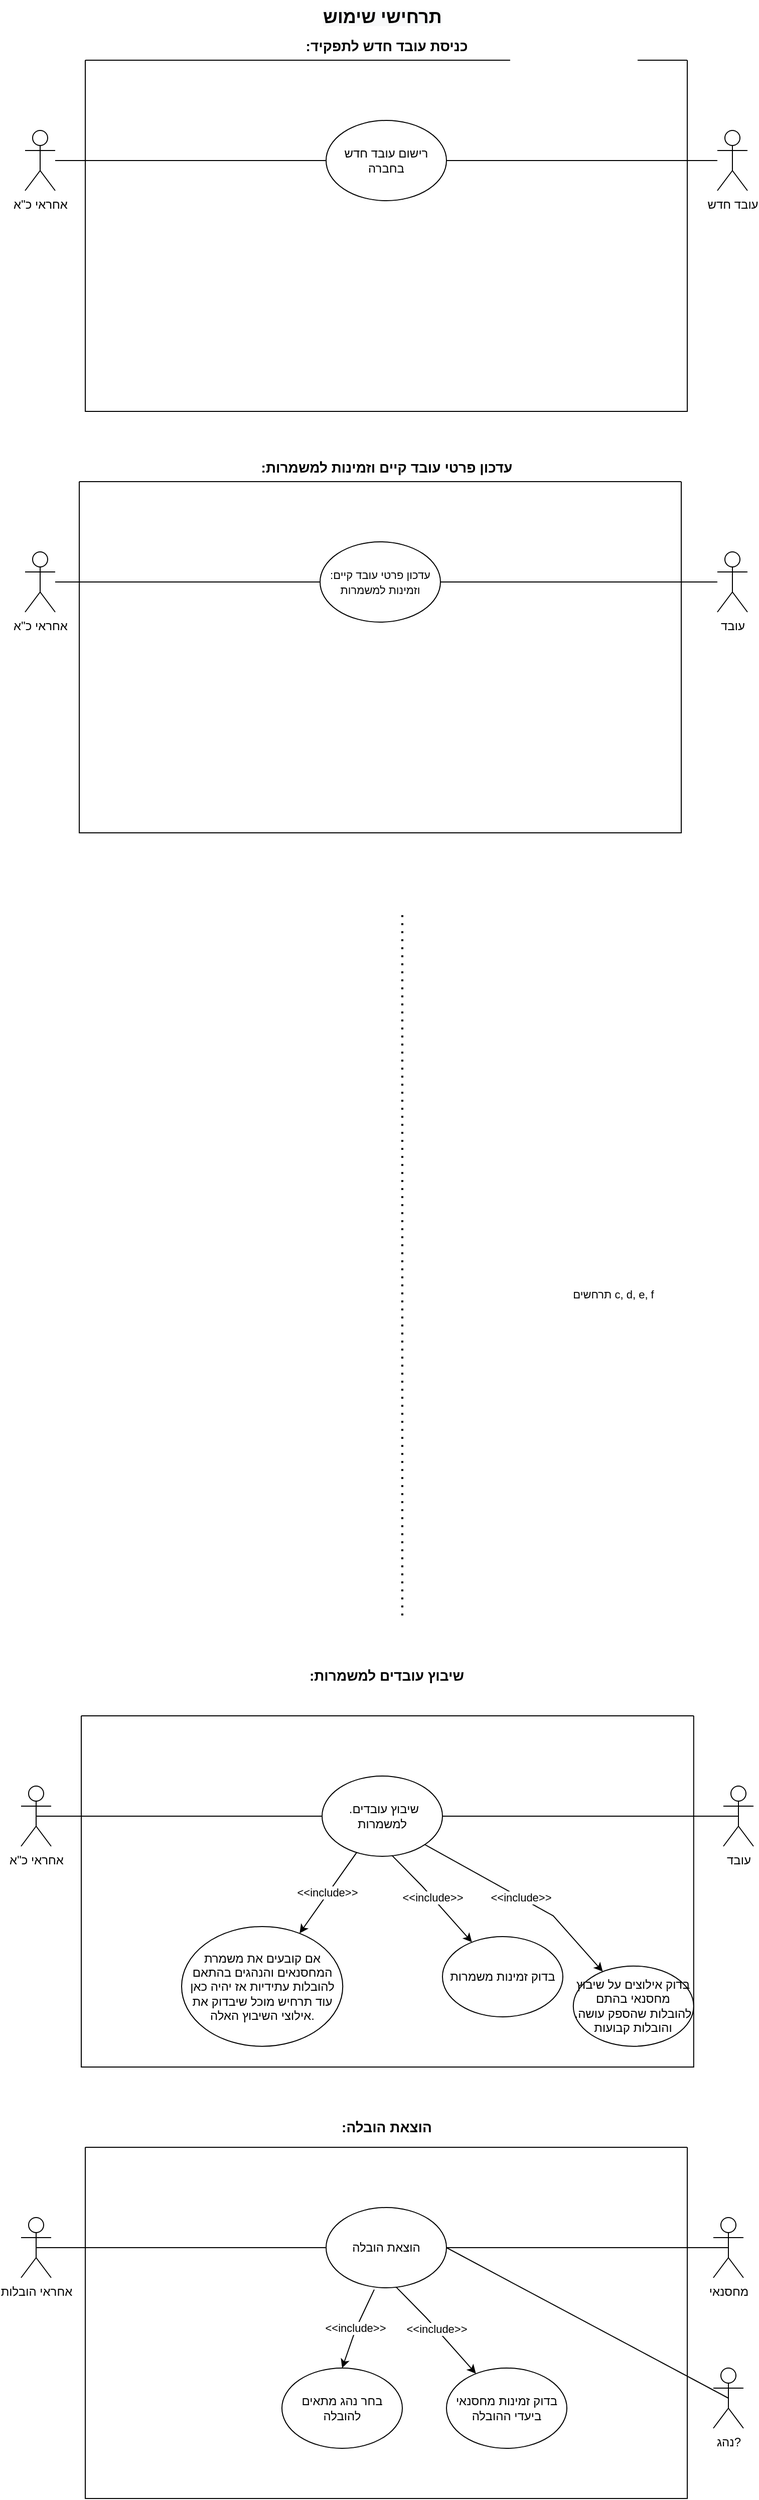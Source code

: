 <mxfile version="17.5.0" type="device"><diagram id="C5RBs43oDa-KdzZeNtuy" name="Page-1"><mxGraphModel dx="1038" dy="2893" grid="1" gridSize="10" guides="1" tooltips="1" connect="1" arrows="1" fold="1" page="1" pageScale="1" pageWidth="827" pageHeight="1169" math="0" shadow="0"><root><mxCell id="WIyWlLk6GJQsqaUBKTNV-0"/><mxCell id="WIyWlLk6GJQsqaUBKTNV-1" parent="WIyWlLk6GJQsqaUBKTNV-0"/><mxCell id="tVTYEvoplfFE_zikNreU-5" style="edgeStyle=orthogonalEdgeStyle;rounded=0;orthogonalLoop=1;jettySize=auto;html=1;exitX=0.5;exitY=0.5;exitDx=0;exitDy=0;exitPerimeter=0;entryX=0;entryY=0.5;entryDx=0;entryDy=0;endArrow=none;endFill=0;" edge="1" parent="WIyWlLk6GJQsqaUBKTNV-1" source="tVTYEvoplfFE_zikNreU-0" target="tVTYEvoplfFE_zikNreU-7"><mxGeometry relative="1" as="geometry"/></mxCell><mxCell id="tVTYEvoplfFE_zikNreU-0" value="אחראי כ&quot;א" style="shape=umlActor;verticalLabelPosition=bottom;verticalAlign=top;html=1;outlineConnect=0;" vertex="1" parent="WIyWlLk6GJQsqaUBKTNV-1"><mxGeometry x="50" y="410" width="30" height="60" as="geometry"/></mxCell><mxCell id="tVTYEvoplfFE_zikNreU-6" style="edgeStyle=orthogonalEdgeStyle;rounded=0;orthogonalLoop=1;jettySize=auto;html=1;endArrow=none;endFill=0;exitX=0.5;exitY=0.5;exitDx=0;exitDy=0;exitPerimeter=0;entryX=1;entryY=0.5;entryDx=0;entryDy=0;" edge="1" parent="WIyWlLk6GJQsqaUBKTNV-1" source="tVTYEvoplfFE_zikNreU-3" target="tVTYEvoplfFE_zikNreU-7"><mxGeometry relative="1" as="geometry"><mxPoint x="710" y="440" as="targetPoint"/><Array as="points"><mxPoint x="580" y="440"/><mxPoint x="580" y="440"/></Array></mxGeometry></mxCell><mxCell id="tVTYEvoplfFE_zikNreU-3" value="עובד" style="shape=umlActor;verticalLabelPosition=bottom;verticalAlign=top;html=1;outlineConnect=0;" vertex="1" parent="WIyWlLk6GJQsqaUBKTNV-1"><mxGeometry x="750" y="410" width="30" height="60" as="geometry"/></mxCell><mxCell id="tVTYEvoplfFE_zikNreU-4" value="" style="swimlane;startSize=0;" vertex="1" parent="WIyWlLk6GJQsqaUBKTNV-1"><mxGeometry x="110" y="340" width="610.4" height="350" as="geometry"/></mxCell><mxCell id="tVTYEvoplfFE_zikNreU-7" value="&amp;nbsp;.שיבוץ עובדים למשמרות" style="ellipse;whiteSpace=wrap;html=1;" vertex="1" parent="tVTYEvoplfFE_zikNreU-4"><mxGeometry x="240" y="60" width="120" height="80" as="geometry"/></mxCell><mxCell id="tVTYEvoplfFE_zikNreU-8" value="בדוק זמינות משמרות" style="ellipse;whiteSpace=wrap;html=1;" vertex="1" parent="tVTYEvoplfFE_zikNreU-4"><mxGeometry x="360" y="220" width="120" height="80" as="geometry"/></mxCell><mxCell id="tVTYEvoplfFE_zikNreU-12" value="" style="endArrow=classic;html=1;rounded=0;exitX=0.58;exitY=0.988;exitDx=0;exitDy=0;exitPerimeter=0;" edge="1" parent="tVTYEvoplfFE_zikNreU-4" source="tVTYEvoplfFE_zikNreU-7" target="tVTYEvoplfFE_zikNreU-8"><mxGeometry relative="1" as="geometry"><mxPoint x="220" y="200" as="sourcePoint"/><mxPoint x="380" y="200" as="targetPoint"/><Array as="points"><mxPoint x="340" y="170"/></Array></mxGeometry></mxCell><mxCell id="tVTYEvoplfFE_zikNreU-13" value="&amp;lt;&amp;lt;include&amp;gt;&amp;gt;" style="edgeLabel;resizable=0;html=1;align=center;verticalAlign=middle;" connectable="0" vertex="1" parent="tVTYEvoplfFE_zikNreU-12"><mxGeometry relative="1" as="geometry"><mxPoint x="-1" y="-1" as="offset"/></mxGeometry></mxCell><mxCell id="tVTYEvoplfFE_zikNreU-74" value="אם קובעים את משמרת המחסנאים והנהגים בהתאם להובלות עתידיות אז יהיה כאן עוד תרחיש מוכל שיבדוק את אילוצי השיבוץ האלה." style="ellipse;whiteSpace=wrap;html=1;" vertex="1" parent="tVTYEvoplfFE_zikNreU-4"><mxGeometry x="100" y="210" width="160.63" height="119.33" as="geometry"/></mxCell><mxCell id="tVTYEvoplfFE_zikNreU-77" value="" style="endArrow=classic;html=1;rounded=0;" edge="1" parent="tVTYEvoplfFE_zikNreU-4" source="tVTYEvoplfFE_zikNreU-7" target="tVTYEvoplfFE_zikNreU-74"><mxGeometry relative="1" as="geometry"><mxPoint x="190.0" y="149.04" as="sourcePoint"/><mxPoint x="269.812" y="235.588" as="targetPoint"/><Array as="points"/></mxGeometry></mxCell><mxCell id="tVTYEvoplfFE_zikNreU-78" value="&amp;lt;&amp;lt;include&amp;gt;&amp;gt;" style="edgeLabel;resizable=0;html=1;align=center;verticalAlign=middle;" connectable="0" vertex="1" parent="tVTYEvoplfFE_zikNreU-77"><mxGeometry relative="1" as="geometry"><mxPoint x="-1" y="-1" as="offset"/></mxGeometry></mxCell><mxCell id="tVTYEvoplfFE_zikNreU-79" value="בדוק אילוצים על שיבוץ מחסנאי בהתם להובלות שהספק עושה. והובלות קבועות" style="ellipse;whiteSpace=wrap;html=1;" vertex="1" parent="tVTYEvoplfFE_zikNreU-4"><mxGeometry x="490.4" y="249.33" width="120" height="80" as="geometry"/></mxCell><mxCell id="tVTYEvoplfFE_zikNreU-80" value="" style="endArrow=classic;html=1;rounded=0;exitX=1;exitY=1;exitDx=0;exitDy=0;" edge="1" parent="tVTYEvoplfFE_zikNreU-4" target="tVTYEvoplfFE_zikNreU-79" source="tVTYEvoplfFE_zikNreU-7"><mxGeometry relative="1" as="geometry"><mxPoint x="440.0" y="168.37" as="sourcePoint"/><mxPoint x="400.4" y="-110.67" as="targetPoint"/><Array as="points"><mxPoint x="470.4" y="199.33"/></Array></mxGeometry></mxCell><mxCell id="tVTYEvoplfFE_zikNreU-81" value="&amp;lt;&amp;lt;include&amp;gt;&amp;gt;" style="edgeLabel;resizable=0;html=1;align=center;verticalAlign=middle;" connectable="0" vertex="1" parent="tVTYEvoplfFE_zikNreU-80"><mxGeometry relative="1" as="geometry"><mxPoint x="-1" y="-1" as="offset"/></mxGeometry></mxCell><mxCell id="tVTYEvoplfFE_zikNreU-16" value="&lt;b&gt;&lt;font style=&quot;font-size: 14px&quot;&gt;:שיבוץ עובדים למשמרות&lt;/font&gt;&lt;/b&gt;" style="text;html=1;align=center;verticalAlign=middle;resizable=0;points=[];autosize=1;strokeColor=none;fillColor=none;" vertex="1" parent="WIyWlLk6GJQsqaUBKTNV-1"><mxGeometry x="334" y="290" width="160" height="20" as="geometry"/></mxCell><mxCell id="tVTYEvoplfFE_zikNreU-17" value="&lt;blockquote style=&quot;margin: 0 0 0 40px ; border: none ; padding: 0px&quot;&gt;&lt;br&gt;&lt;/blockquote&gt;" style="text;html=1;align=center;verticalAlign=middle;resizable=0;points=[];autosize=1;strokeColor=none;fillColor=none;fontSize=14;" vertex="1" parent="WIyWlLk6GJQsqaUBKTNV-1"><mxGeometry x="380" y="240" width="60" height="20" as="geometry"/></mxCell><mxCell id="tVTYEvoplfFE_zikNreU-19" value="" style="swimlane;startSize=0;" vertex="1" parent="WIyWlLk6GJQsqaUBKTNV-1"><mxGeometry x="114" y="770" width="600" height="350" as="geometry"/></mxCell><mxCell id="tVTYEvoplfFE_zikNreU-20" value="הוצאת הובלה" style="ellipse;whiteSpace=wrap;html=1;" vertex="1" parent="tVTYEvoplfFE_zikNreU-19"><mxGeometry x="240" y="60" width="120" height="80" as="geometry"/></mxCell><mxCell id="tVTYEvoplfFE_zikNreU-21" value="בדוק זמינות מחסנאי ביעדי ההובלה" style="ellipse;whiteSpace=wrap;html=1;" vertex="1" parent="tVTYEvoplfFE_zikNreU-19"><mxGeometry x="360" y="220" width="120" height="80" as="geometry"/></mxCell><mxCell id="tVTYEvoplfFE_zikNreU-22" value="ה" style="endArrow=classic;html=1;rounded=0;exitX=0.58;exitY=0.988;exitDx=0;exitDy=0;exitPerimeter=0;" edge="1" parent="tVTYEvoplfFE_zikNreU-19" source="tVTYEvoplfFE_zikNreU-20" target="tVTYEvoplfFE_zikNreU-21"><mxGeometry relative="1" as="geometry"><mxPoint x="220" y="200" as="sourcePoint"/><mxPoint x="380" y="200" as="targetPoint"/><Array as="points"><mxPoint x="340" y="170"/></Array></mxGeometry></mxCell><mxCell id="tVTYEvoplfFE_zikNreU-23" value="&amp;lt;&amp;lt;include&amp;gt;&amp;gt;" style="edgeLabel;resizable=0;html=1;align=center;verticalAlign=middle;" connectable="0" vertex="1" parent="tVTYEvoplfFE_zikNreU-22"><mxGeometry relative="1" as="geometry"><mxPoint x="-1" y="-1" as="offset"/></mxGeometry></mxCell><mxCell id="tVTYEvoplfFE_zikNreU-31" value="בחר נהג מתאים להובלה" style="ellipse;whiteSpace=wrap;html=1;" vertex="1" parent="tVTYEvoplfFE_zikNreU-19"><mxGeometry x="196" y="220" width="120" height="80" as="geometry"/></mxCell><mxCell id="tVTYEvoplfFE_zikNreU-32" value="ה" style="endArrow=classic;html=1;rounded=0;exitX=0.4;exitY=1.023;exitDx=0;exitDy=0;exitPerimeter=0;entryX=0.5;entryY=0;entryDx=0;entryDy=0;" edge="1" parent="tVTYEvoplfFE_zikNreU-19" source="tVTYEvoplfFE_zikNreU-20" target="tVTYEvoplfFE_zikNreU-31"><mxGeometry relative="1" as="geometry"><mxPoint x="239.6" y="149.04" as="sourcePoint"/><mxPoint x="176" y="220" as="targetPoint"/><Array as="points"><mxPoint x="270" y="180"/></Array></mxGeometry></mxCell><mxCell id="tVTYEvoplfFE_zikNreU-33" value="&amp;lt;&amp;lt;include&amp;gt;&amp;gt;" style="edgeLabel;resizable=0;html=1;align=center;verticalAlign=middle;" connectable="0" vertex="1" parent="tVTYEvoplfFE_zikNreU-32"><mxGeometry relative="1" as="geometry"><mxPoint x="-1" y="-1" as="offset"/></mxGeometry></mxCell><mxCell id="tVTYEvoplfFE_zikNreU-34" style="edgeStyle=orthogonalEdgeStyle;rounded=0;orthogonalLoop=1;jettySize=auto;html=1;fontSize=18;endArrow=none;endFill=0;exitX=0.5;exitY=0.5;exitDx=0;exitDy=0;exitPerimeter=0;" edge="1" parent="WIyWlLk6GJQsqaUBKTNV-1" source="tVTYEvoplfFE_zikNreU-24" target="tVTYEvoplfFE_zikNreU-20"><mxGeometry relative="1" as="geometry"/></mxCell><mxCell id="tVTYEvoplfFE_zikNreU-24" value="אחראי הובלות" style="shape=umlActor;verticalLabelPosition=bottom;verticalAlign=top;html=1;outlineConnect=0;" vertex="1" parent="WIyWlLk6GJQsqaUBKTNV-1"><mxGeometry x="50" y="840" width="30" height="60" as="geometry"/></mxCell><mxCell id="tVTYEvoplfFE_zikNreU-26" value="&lt;span style=&quot;color: rgba(0 , 0 , 0 , 0) ; font-family: monospace ; font-size: 0px&quot;&gt;%3CmxGraphModel%3E%3Croot%3E%3CmxCell%20id%3D%220%22%2F%3E%3CmxCell%20id%3D%221%22%20parent%3D%220%22%2F%3E%3CmxCell%20id%3D%222%22%20value%3D%22%26lt%3Bb%26gt%3B%26lt%3Bfont%20style%3D%26quot%3Bfont-size%3A%2014px%26quot%3B%26gt%3B%3A%D7%A9%D7%99%D7%91%D7%95%D7%A5%20%D7%A2%D7%95%D7%91%D7%93%D7%99%D7%9D%20%D7%9C%D7%9E%D7%A9%D7%9E%D7%A8%D7%95%D7%AA%26lt%3B%2Ffont%26gt%3B%26lt%3B%2Fb%26gt%3B%22%20style%3D%22text%3Bhtml%3D1%3Balign%3Dcenter%3BverticalAlign%3Dmiddle%3Bresizable%3D0%3Bpoints%3D%5B%5D%3Bautosize%3D1%3BstrokeColor%3Dnone%3BfillColor%3Dnone%3B%22%20vertex%3D%221%22%20parent%3D%221%22%3E%3CmxGeometry%20x%3D%22334%22%20y%3D%22290%22%20width%3D%22160%22%20height%3D%2220%22%20as%3D%22geometry%22%2F%3E%3C%2FmxCell%3E%3C%2Froot%3E%3C%2FmxGraphModel%3E&lt;/span&gt;" style="text;html=1;align=center;verticalAlign=middle;resizable=0;points=[];autosize=1;strokeColor=none;fillColor=none;fontSize=18;" vertex="1" parent="WIyWlLk6GJQsqaUBKTNV-1"><mxGeometry x="440" y="735" width="20" height="30" as="geometry"/></mxCell><mxCell id="tVTYEvoplfFE_zikNreU-28" value="&lt;span style=&quot;font-size: 14px&quot;&gt;&lt;b&gt;:הוצאת הובלה&lt;/b&gt;&lt;/span&gt;" style="text;html=1;align=center;verticalAlign=middle;resizable=0;points=[];autosize=1;strokeColor=none;fillColor=none;" vertex="1" parent="WIyWlLk6GJQsqaUBKTNV-1"><mxGeometry x="364" y="740" width="100" height="20" as="geometry"/></mxCell><mxCell id="tVTYEvoplfFE_zikNreU-29" value="מחסנאי&lt;span style=&quot;color: rgba(0 , 0 , 0 , 0) ; font-family: monospace ; font-size: 0px&quot;&gt;%3CmxGraphModel%3E%3Croot%3E%3CmxCell%20id%3D%220%22%2F%3E%3CmxCell%20id%3D%221%22%20parent%3D%220%22%2F%3E%3CmxCell%20id%3D%222%22%20value%3D%22%D7%90%D7%97%D7%A8%D7%90%D7%99%20%D7%94%D7%95%D7%91%D7%9C%D7%95%D7%AA%22%20style%3D%22shape%3DumlActor%3BverticalLabelPosition%3Dbottom%3BverticalAlign%3Dtop%3Bhtml%3D1%3BoutlineConnect%3D0%3B%22%20vertex%3D%221%22%20parent%3D%221%22%3E%3CmxGeometry%20x%3D%2250%22%20y%3D%22850%22%20width%3D%2230%22%20height%3D%2260%22%20as%3D%22geometry%22%2F%3E%3C%2FmxCell%3E%3C%2Froot%3E%3C%2FmxGraphModel%3E&lt;/span&gt;&lt;span style=&quot;color: rgba(0 , 0 , 0 , 0) ; font-family: monospace ; font-size: 0px&quot;&gt;%3CmxGraphModel%3E%3Croot%3E%3CmxCell%20id%3D%220%22%2F%3E%3CmxCell%20id%3D%221%22%20parent%3D%220%22%2F%3E%3CmxCell%20id%3D%222%22%20value%3D%22%D7%90%D7%97%D7%A8%D7%90%D7%99%20%D7%94%D7%95%D7%91%D7%9C%D7%95%D7%AA%22%20style%3D%22shape%3DumlActor%3BverticalLabelPosition%3Dbottom%3BverticalAlign%3Dtop%3Bhtml%3D1%3BoutlineConnect%3D0%3B%22%20vertex%3D%221%22%20parent%3D%221%22%3E%3CmxGeometry%20x%3D%2250%22%20y%3D%22850%22%20width%3D%2230%22%20height%3D%2260%22%20as%3D%22geometry%22%2F%3E%3C%2FmxCell%3E%3C%2Froot%3E%3C%2FmxGraphModel%3E&lt;/span&gt;" style="shape=umlActor;verticalLabelPosition=bottom;verticalAlign=top;html=1;outlineConnect=0;" vertex="1" parent="WIyWlLk6GJQsqaUBKTNV-1"><mxGeometry x="740" y="840" width="30" height="60" as="geometry"/></mxCell><mxCell id="tVTYEvoplfFE_zikNreU-30" value="נהג?" style="shape=umlActor;verticalLabelPosition=bottom;verticalAlign=top;html=1;outlineConnect=0;" vertex="1" parent="WIyWlLk6GJQsqaUBKTNV-1"><mxGeometry x="740" y="990" width="30" height="60" as="geometry"/></mxCell><mxCell id="tVTYEvoplfFE_zikNreU-35" style="edgeStyle=orthogonalEdgeStyle;rounded=0;orthogonalLoop=1;jettySize=auto;html=1;fontSize=18;endArrow=none;endFill=0;entryX=0.5;entryY=0.5;entryDx=0;entryDy=0;entryPerimeter=0;" edge="1" parent="WIyWlLk6GJQsqaUBKTNV-1" source="tVTYEvoplfFE_zikNreU-20" target="tVTYEvoplfFE_zikNreU-29"><mxGeometry relative="1" as="geometry"/></mxCell><mxCell id="tVTYEvoplfFE_zikNreU-38" value="" style="endArrow=none;html=1;rounded=0;fontSize=18;exitX=1;exitY=0.5;exitDx=0;exitDy=0;entryX=0.5;entryY=0.5;entryDx=0;entryDy=0;entryPerimeter=0;" edge="1" parent="WIyWlLk6GJQsqaUBKTNV-1" source="tVTYEvoplfFE_zikNreU-20" target="tVTYEvoplfFE_zikNreU-30"><mxGeometry width="50" height="50" relative="1" as="geometry"><mxPoint x="600" y="960" as="sourcePoint"/><mxPoint x="650" y="910" as="targetPoint"/></mxGeometry></mxCell><mxCell id="tVTYEvoplfFE_zikNreU-39" value="&lt;span style=&quot;color: rgba(0 , 0 , 0 , 0) ; font-family: monospace ; font-size: 0px&quot;&gt;%3CmxGraphModel%3E%3Croot%3E%3CmxCell%20id%3D%220%22%2F%3E%3CmxCell%20id%3D%221%22%20parent%3D%220%22%2F%3E%3CmxCell%20id%3D%222%22%20value%3D%22%26%2310%3B%26%2310%3Ba%20.%D7%9B%D7%A0%D7%99%D7%A1%D7%AA%20%D7%A2%D7%95%D7%91%D7%93%20%D7%97%D7%93%D7%A9%20%D7%9C%D7%AA%D7%A4%D7%A7%D7%99%D7%93%20%26%2310%3B%26%2310%3B%26%2310%3B%22%20style%3D%22text%3Bhtml%3D1%3Balign%3Dcenter%3BverticalAlign%3Dmiddle%3Bresizable%3D0%3Bpoints%3D%5B%5D%3Bautosize%3D1%3BstrokeColor%3Dnone%3BfillColor%3Dnone%3B%22%20vertex%3D%221%22%20parent%3D%221%22%3E%3CmxGeometry%20x%3D%22630%22%20y%3D%22120%22%20width%3D%22150%22%20height%3D%2280%22%20as%3D%22geometry%22%2F%3E%3C%2FmxCell%3E%3C%2Froot%3E%3C%2FmxGraphModel%3E&lt;/span&gt;" style="text;html=1;align=center;verticalAlign=middle;resizable=0;points=[];autosize=1;strokeColor=none;fillColor=none;fontSize=18;" vertex="1" parent="WIyWlLk6GJQsqaUBKTNV-1"><mxGeometry x="520" y="135" width="20" height="30" as="geometry"/></mxCell><mxCell id="tVTYEvoplfFE_zikNreU-42" value="&lt;b style=&quot;font-size: 12px&quot;&gt;&lt;font style=&quot;font-size: 14px&quot;&gt;:כניסת עובד חדש לתפקיד&lt;/font&gt;&lt;/b&gt;" style="text;html=1;align=center;verticalAlign=middle;resizable=0;points=[];autosize=1;strokeColor=none;fillColor=none;fontSize=18;" vertex="1" parent="WIyWlLk6GJQsqaUBKTNV-1"><mxGeometry x="334" y="-1340" width="160" height="30" as="geometry"/></mxCell><mxCell id="tVTYEvoplfFE_zikNreU-43" value="" style="swimlane;startSize=0;" vertex="1" parent="WIyWlLk6GJQsqaUBKTNV-1"><mxGeometry x="114" y="-1310" width="600" height="350" as="geometry"/></mxCell><mxCell id="tVTYEvoplfFE_zikNreU-44" value="רישום עובד חדש בחברה" style="ellipse;whiteSpace=wrap;html=1;" vertex="1" parent="tVTYEvoplfFE_zikNreU-43"><mxGeometry x="240" y="60" width="120" height="80" as="geometry"/></mxCell><mxCell id="tVTYEvoplfFE_zikNreU-54" style="edgeStyle=orthogonalEdgeStyle;rounded=0;orthogonalLoop=1;jettySize=auto;html=1;fontSize=18;endArrow=none;endFill=0;" edge="1" parent="WIyWlLk6GJQsqaUBKTNV-1" source="tVTYEvoplfFE_zikNreU-48" target="tVTYEvoplfFE_zikNreU-44"><mxGeometry relative="1" as="geometry"/></mxCell><mxCell id="tVTYEvoplfFE_zikNreU-48" value="אחראי כ&quot;א" style="shape=umlActor;verticalLabelPosition=bottom;verticalAlign=top;html=1;outlineConnect=0;" vertex="1" parent="WIyWlLk6GJQsqaUBKTNV-1"><mxGeometry x="54" y="-1240" width="30" height="60" as="geometry"/></mxCell><mxCell id="tVTYEvoplfFE_zikNreU-55" style="edgeStyle=orthogonalEdgeStyle;rounded=0;orthogonalLoop=1;jettySize=auto;html=1;fontSize=18;endArrow=none;endFill=0;" edge="1" parent="WIyWlLk6GJQsqaUBKTNV-1" source="tVTYEvoplfFE_zikNreU-49" target="tVTYEvoplfFE_zikNreU-44"><mxGeometry relative="1" as="geometry"/></mxCell><mxCell id="tVTYEvoplfFE_zikNreU-49" value="עובד חדש" style="shape=umlActor;verticalLabelPosition=bottom;verticalAlign=top;html=1;outlineConnect=0;" vertex="1" parent="WIyWlLk6GJQsqaUBKTNV-1"><mxGeometry x="744" y="-1240" width="30" height="60" as="geometry"/></mxCell><mxCell id="tVTYEvoplfFE_zikNreU-56" value="&lt;b style=&quot;color: rgb(0, 0, 0); font-family: helvetica; font-size: 14px; font-style: normal; letter-spacing: normal; text-align: center; text-indent: 0px; text-transform: none; word-spacing: 0px; background-color: rgb(248, 249, 250);&quot;&gt;&lt;font style=&quot;font-size: 18px&quot;&gt;תרחישי שימוש&lt;/font&gt;&lt;/b&gt;" style="text;whiteSpace=wrap;html=1;fontSize=18;" vertex="1" parent="WIyWlLk6GJQsqaUBKTNV-1"><mxGeometry x="349" y="-1370" width="130" height="40" as="geometry"/></mxCell><mxCell id="tVTYEvoplfFE_zikNreU-58" value="" style="swimlane;startSize=0;" vertex="1" parent="WIyWlLk6GJQsqaUBKTNV-1"><mxGeometry x="108" y="-890" width="600" height="350" as="geometry"/></mxCell><mxCell id="tVTYEvoplfFE_zikNreU-59" value="&lt;font style=&quot;font-size: 11px&quot;&gt;:עדכון פרטי עובד קיים וזמינות למשמרות&lt;/font&gt;" style="ellipse;whiteSpace=wrap;html=1;" vertex="1" parent="tVTYEvoplfFE_zikNreU-58"><mxGeometry x="240" y="60" width="120" height="80" as="geometry"/></mxCell><mxCell id="tVTYEvoplfFE_zikNreU-60" style="edgeStyle=orthogonalEdgeStyle;rounded=0;orthogonalLoop=1;jettySize=auto;html=1;fontSize=18;endArrow=none;endFill=0;" edge="1" parent="WIyWlLk6GJQsqaUBKTNV-1" source="tVTYEvoplfFE_zikNreU-61" target="tVTYEvoplfFE_zikNreU-59"><mxGeometry relative="1" as="geometry"/></mxCell><mxCell id="tVTYEvoplfFE_zikNreU-61" value="אחראי כ&quot;א" style="shape=umlActor;verticalLabelPosition=bottom;verticalAlign=top;html=1;outlineConnect=0;" vertex="1" parent="WIyWlLk6GJQsqaUBKTNV-1"><mxGeometry x="54" y="-820" width="30" height="60" as="geometry"/></mxCell><mxCell id="tVTYEvoplfFE_zikNreU-62" style="edgeStyle=orthogonalEdgeStyle;rounded=0;orthogonalLoop=1;jettySize=auto;html=1;fontSize=18;endArrow=none;endFill=0;" edge="1" parent="WIyWlLk6GJQsqaUBKTNV-1" source="tVTYEvoplfFE_zikNreU-63" target="tVTYEvoplfFE_zikNreU-59"><mxGeometry relative="1" as="geometry"/></mxCell><mxCell id="tVTYEvoplfFE_zikNreU-63" value="עובד" style="shape=umlActor;verticalLabelPosition=bottom;verticalAlign=top;html=1;outlineConnect=0;" vertex="1" parent="WIyWlLk6GJQsqaUBKTNV-1"><mxGeometry x="744" y="-820" width="30" height="60" as="geometry"/></mxCell><mxCell id="tVTYEvoplfFE_zikNreU-64" value="&lt;b style=&quot;font-size: 12px&quot;&gt;&lt;font style=&quot;font-size: 14px&quot;&gt;:עדכון פרטי עובד קיים וזמינות למשמרות&lt;/font&gt;&lt;/b&gt;" style="text;html=1;align=center;verticalAlign=middle;resizable=0;points=[];autosize=1;strokeColor=none;fillColor=none;fontSize=18;" vertex="1" parent="WIyWlLk6GJQsqaUBKTNV-1"><mxGeometry x="289" y="-920" width="250" height="30" as="geometry"/></mxCell><mxCell id="tVTYEvoplfFE_zikNreU-72" value="" style="endArrow=none;dashed=1;html=1;dashPattern=1 3;strokeWidth=2;rounded=0;fontSize=11;exitX=0.833;exitY=0;exitDx=0;exitDy=0;exitPerimeter=0;" edge="1" parent="WIyWlLk6GJQsqaUBKTNV-1" source="tVTYEvoplfFE_zikNreU-17"><mxGeometry width="50" height="50" relative="1" as="geometry"><mxPoint x="430" y="50" as="sourcePoint"/><mxPoint x="430" y="-463.2" as="targetPoint"/></mxGeometry></mxCell><mxCell id="tVTYEvoplfFE_zikNreU-73" value="תרחשים c, d, e, f" style="text;html=1;align=center;verticalAlign=middle;resizable=0;points=[];autosize=1;strokeColor=none;fillColor=none;fontSize=11;" vertex="1" parent="WIyWlLk6GJQsqaUBKTNV-1"><mxGeometry x="595" y="-90" width="90" height="20" as="geometry"/></mxCell></root></mxGraphModel></diagram></mxfile>